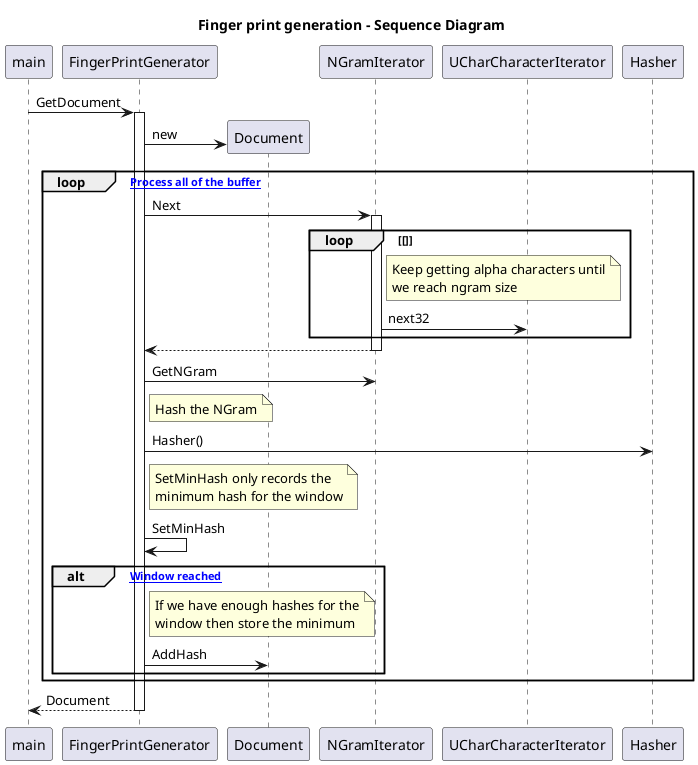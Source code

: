 @startuml

title "Finger print generation - Sequence Diagram"

main -> FingerPrintGenerator : GetDocument
activate FingerPrintGenerator
    create Document
    FingerPrintGenerator -> Document : new
    loop [x Process all of the buffer]
            FingerPrintGenerator -> NGramIterator : Next
            activate NGramIterator
                loop []
                    note right of NGramIterator : Keep getting alpha characters until\nwe reach ngram size
                    NGramIterator -> UCharCharacterIterator : next32
                end
            return
            FingerPrintGenerator -> NGramIterator : GetNGram
            note right of FingerPrintGenerator: Hash the NGram
            FingerPrintGenerator -> Hasher : Hasher()
            note right of FingerPrintGenerator: SetMinHash only records the\nminimum hash for the window
            FingerPrintGenerator -> FingerPrintGenerator : SetMinHash
            alt [x Window reached]
                note right of FingerPrintGenerator: If we have enough hashes for the\nwindow then store the minimum
                FingerPrintGenerator -> Document : AddHash
            end
    end

    return Document
@enduml
